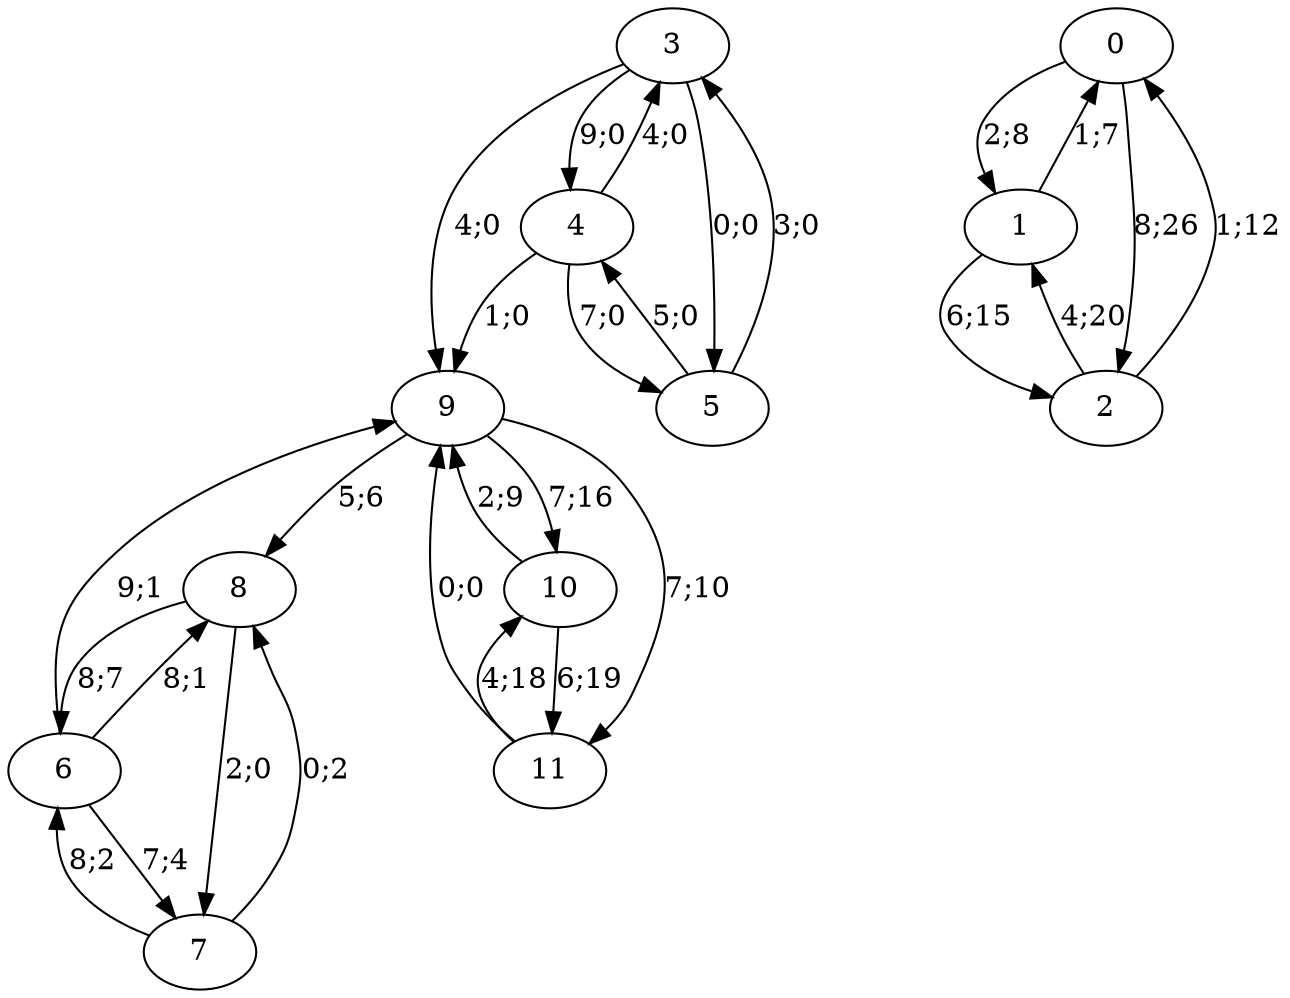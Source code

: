digraph graph241 {




















9 -> 8 [color=black,label="5;6"]
9 -> 10 [color=black,label="7;16"]
9 -> 11 [color=black,label="7;10"]


10 -> 9 [color=black,label="2;9"]
10 -> 11 [color=black,label="6;19"]


11 -> 9 [color=black,label="0;0"]
11 -> 10 [color=black,label="4;18"]














6 -> 9 [color=black,label="9;1"]
6 -> 7 [color=black,label="7;4"]
6 -> 8 [color=black,label="8;1"]


7 -> 6 [color=black,label="8;2"]
7 -> 8 [color=black,label="0;2"]


8 -> 6 [color=black,label="8;7"]
8 -> 7 [color=black,label="2;0"]








0 -> 1 [color=black,label="2;8"]
0 -> 2 [color=black,label="8;26"]


1 -> 0 [color=black,label="1;7"]
1 -> 2 [color=black,label="6;15"]


2 -> 0 [color=black,label="1;12"]
2 -> 1 [color=black,label="4;20"]


























3 -> 9 [color=black,label="4;0"]
3 -> 4 [color=black,label="9;0"]
3 -> 5 [color=black,label="0;0"]


4 -> 9 [color=black,label="1;0"]
4 -> 3 [color=black,label="4;0"]
4 -> 5 [color=black,label="7;0"]


5 -> 3 [color=black,label="3;0"]
5 -> 4 [color=black,label="5;0"]













}